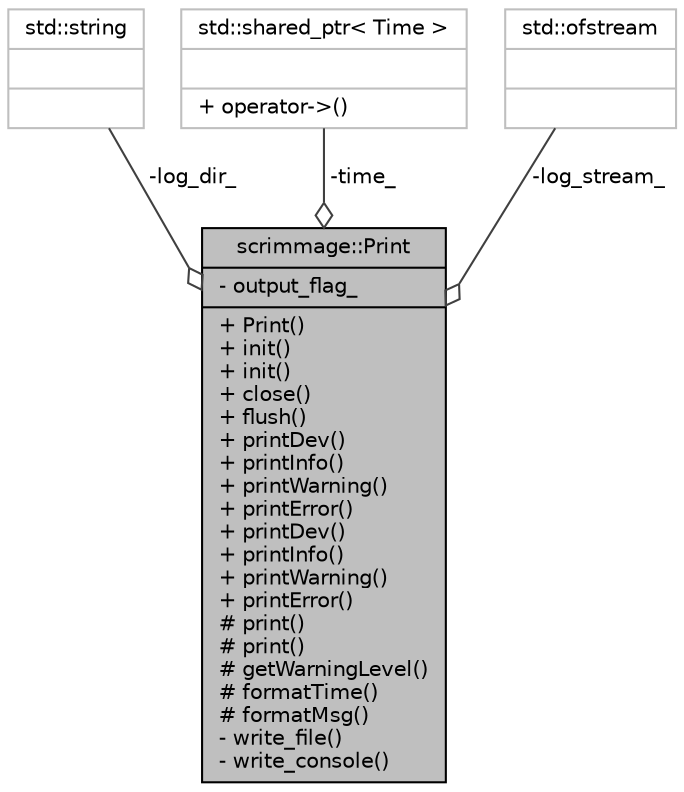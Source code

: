 digraph "scrimmage::Print"
{
 // LATEX_PDF_SIZE
  edge [fontname="Helvetica",fontsize="10",labelfontname="Helvetica",labelfontsize="10"];
  node [fontname="Helvetica",fontsize="10",shape=record];
  Node1 [label="{scrimmage::Print\n|- output_flag_\l|+ Print()\l+ init()\l+ init()\l+ close()\l+ flush()\l+ printDev()\l+ printInfo()\l+ printWarning()\l+ printError()\l+ printDev()\l+ printInfo()\l+ printWarning()\l+ printError()\l# print()\l# print()\l# getWarningLevel()\l# formatTime()\l# formatMsg()\l- write_file()\l- write_console()\l}",height=0.2,width=0.4,color="black", fillcolor="grey75", style="filled", fontcolor="black",tooltip=" "];
  Node2 -> Node1 [color="grey25",fontsize="10",style="solid",label=" -log_dir_" ,arrowhead="odiamond",fontname="Helvetica"];
  Node2 [label="{std::string\n||}",height=0.2,width=0.4,color="grey75", fillcolor="white", style="filled",tooltip="STL class."];
  Node4 -> Node1 [color="grey25",fontsize="10",style="solid",label=" -time_" ,arrowhead="odiamond",fontname="Helvetica"];
  Node4 [label="{std::shared_ptr\< Time \>\n||+ operator-\>()\l}",height=0.2,width=0.4,color="grey75", fillcolor="white", style="filled",tooltip=" "];
  Node8 -> Node1 [color="grey25",fontsize="10",style="solid",label=" -log_stream_" ,arrowhead="odiamond",fontname="Helvetica"];
  Node8 [label="{std::ofstream\n||}",height=0.2,width=0.4,color="grey75", fillcolor="white", style="filled",tooltip="STL class."];
}
